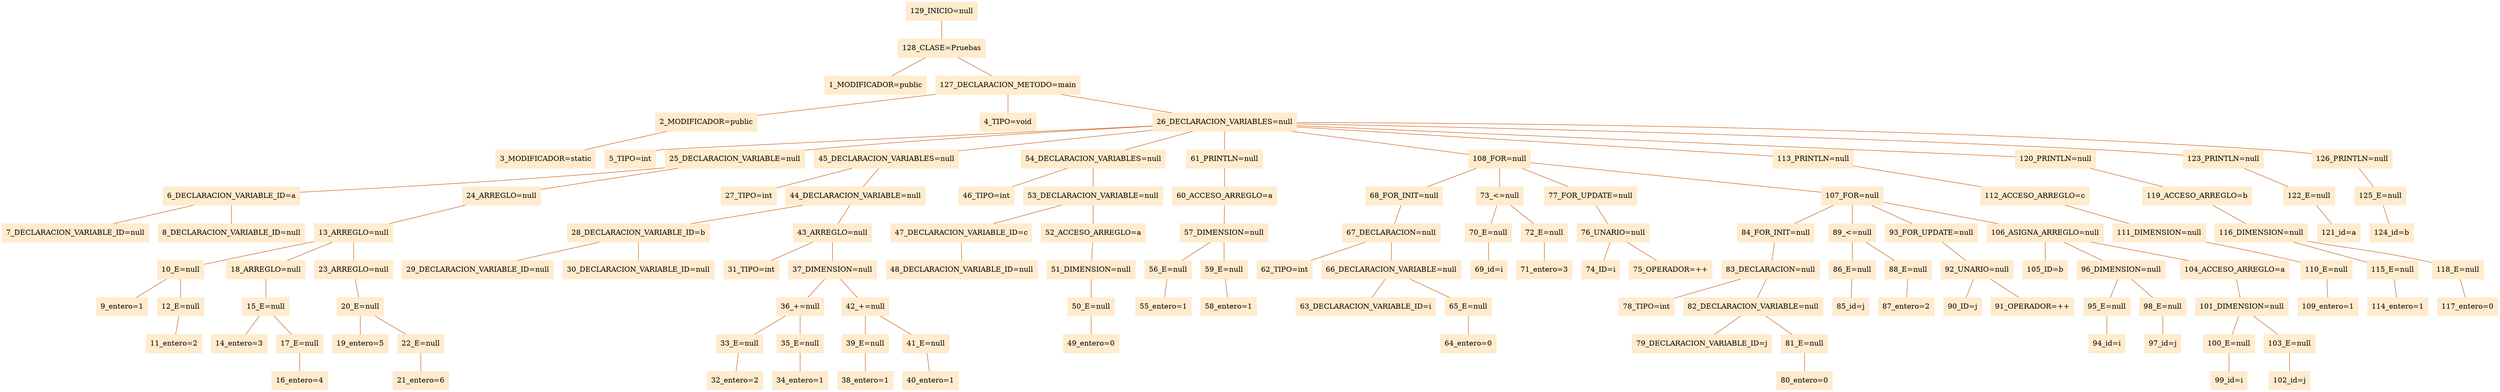 digraph G {node[shape=box, style=filled, color=blanchedalmond]; edge[color=chocolate3, dir=none];rankdir=UD 

"129_INICIO=null"->"128_CLASE=Pruebas"
"128_CLASE=Pruebas"->"1_MODIFICADOR=public"
"128_CLASE=Pruebas"->"127_DECLARACION_METODO=main"
"127_DECLARACION_METODO=main"->"2_MODIFICADOR=public"
"2_MODIFICADOR=public"->"3_MODIFICADOR=static"
"127_DECLARACION_METODO=main"->"4_TIPO=void"
"127_DECLARACION_METODO=main"->"26_DECLARACION_VARIABLES=null"
"26_DECLARACION_VARIABLES=null"->"5_TIPO=int"
"26_DECLARACION_VARIABLES=null"->"25_DECLARACION_VARIABLE=null"
"25_DECLARACION_VARIABLE=null"->"6_DECLARACION_VARIABLE_ID=a"
"6_DECLARACION_VARIABLE_ID=a"->"7_DECLARACION_VARIABLE_ID=null"
"6_DECLARACION_VARIABLE_ID=a"->"8_DECLARACION_VARIABLE_ID=null"
"25_DECLARACION_VARIABLE=null"->"24_ARREGLO=null"
"24_ARREGLO=null"->"13_ARREGLO=null"
"13_ARREGLO=null"->"10_E=null"
"10_E=null"->"9_entero=1"
"10_E=null"->"12_E=null"
"12_E=null"->"11_entero=2"
"13_ARREGLO=null"->"18_ARREGLO=null"
"18_ARREGLO=null"->"15_E=null"
"15_E=null"->"14_entero=3"
"15_E=null"->"17_E=null"
"17_E=null"->"16_entero=4"
"13_ARREGLO=null"->"23_ARREGLO=null"
"23_ARREGLO=null"->"20_E=null"
"20_E=null"->"19_entero=5"
"20_E=null"->"22_E=null"
"22_E=null"->"21_entero=6"
"26_DECLARACION_VARIABLES=null"->"45_DECLARACION_VARIABLES=null"
"45_DECLARACION_VARIABLES=null"->"27_TIPO=int"
"45_DECLARACION_VARIABLES=null"->"44_DECLARACION_VARIABLE=null"
"44_DECLARACION_VARIABLE=null"->"28_DECLARACION_VARIABLE_ID=b"
"28_DECLARACION_VARIABLE_ID=b"->"29_DECLARACION_VARIABLE_ID=null"
"28_DECLARACION_VARIABLE_ID=b"->"30_DECLARACION_VARIABLE_ID=null"
"44_DECLARACION_VARIABLE=null"->"43_ARREGLO=null"
"43_ARREGLO=null"->"31_TIPO=int"
"43_ARREGLO=null"->"37_DIMENSION=null"
"37_DIMENSION=null"->"36_+=null"
"36_+=null"->"33_E=null"
"33_E=null"->"32_entero=2"
"36_+=null"->"35_E=null"
"35_E=null"->"34_entero=1"
"37_DIMENSION=null"->"42_+=null"
"42_+=null"->"39_E=null"
"39_E=null"->"38_entero=1"
"42_+=null"->"41_E=null"
"41_E=null"->"40_entero=1"
"26_DECLARACION_VARIABLES=null"->"54_DECLARACION_VARIABLES=null"
"54_DECLARACION_VARIABLES=null"->"46_TIPO=int"
"54_DECLARACION_VARIABLES=null"->"53_DECLARACION_VARIABLE=null"
"53_DECLARACION_VARIABLE=null"->"47_DECLARACION_VARIABLE_ID=c"
"47_DECLARACION_VARIABLE_ID=c"->"48_DECLARACION_VARIABLE_ID=null"
"53_DECLARACION_VARIABLE=null"->"52_ACCESO_ARREGLO=a"
"52_ACCESO_ARREGLO=a"->"51_DIMENSION=null"
"51_DIMENSION=null"->"50_E=null"
"50_E=null"->"49_entero=0"
"26_DECLARACION_VARIABLES=null"->"61_PRINTLN=null"
"61_PRINTLN=null"->"60_ACCESO_ARREGLO=a"
"60_ACCESO_ARREGLO=a"->"57_DIMENSION=null"
"57_DIMENSION=null"->"56_E=null"
"56_E=null"->"55_entero=1"
"57_DIMENSION=null"->"59_E=null"
"59_E=null"->"58_entero=1"
"26_DECLARACION_VARIABLES=null"->"108_FOR=null"
"108_FOR=null"->"68_FOR_INIT=null"
"68_FOR_INIT=null"->"67_DECLARACION=null"
"67_DECLARACION=null"->"62_TIPO=int"
"67_DECLARACION=null"->"66_DECLARACION_VARIABLE=null"
"66_DECLARACION_VARIABLE=null"->"63_DECLARACION_VARIABLE_ID=i"
"66_DECLARACION_VARIABLE=null"->"65_E=null"
"65_E=null"->"64_entero=0"
"108_FOR=null"->"73_<=null"
"73_<=null"->"70_E=null"
"70_E=null"->"69_id=i"
"73_<=null"->"72_E=null"
"72_E=null"->"71_entero=3"
"108_FOR=null"->"77_FOR_UPDATE=null"
"77_FOR_UPDATE=null"->"76_UNARIO=null"
"76_UNARIO=null"->"74_ID=i"
"76_UNARIO=null"->"75_OPERADOR=++"
"108_FOR=null"->"107_FOR=null"
"107_FOR=null"->"84_FOR_INIT=null"
"84_FOR_INIT=null"->"83_DECLARACION=null"
"83_DECLARACION=null"->"78_TIPO=int"
"83_DECLARACION=null"->"82_DECLARACION_VARIABLE=null"
"82_DECLARACION_VARIABLE=null"->"79_DECLARACION_VARIABLE_ID=j"
"82_DECLARACION_VARIABLE=null"->"81_E=null"
"81_E=null"->"80_entero=0"
"107_FOR=null"->"89_<=null"
"89_<=null"->"86_E=null"
"86_E=null"->"85_id=j"
"89_<=null"->"88_E=null"
"88_E=null"->"87_entero=2"
"107_FOR=null"->"93_FOR_UPDATE=null"
"93_FOR_UPDATE=null"->"92_UNARIO=null"
"92_UNARIO=null"->"90_ID=j"
"92_UNARIO=null"->"91_OPERADOR=++"
"107_FOR=null"->"106_ASIGNA_ARREGLO=null"
"106_ASIGNA_ARREGLO=null"->"105_ID=b"
"106_ASIGNA_ARREGLO=null"->"96_DIMENSION=null"
"96_DIMENSION=null"->"95_E=null"
"95_E=null"->"94_id=i"
"96_DIMENSION=null"->"98_E=null"
"98_E=null"->"97_id=j"
"106_ASIGNA_ARREGLO=null"->"104_ACCESO_ARREGLO=a"
"104_ACCESO_ARREGLO=a"->"101_DIMENSION=null"
"101_DIMENSION=null"->"100_E=null"
"100_E=null"->"99_id=i"
"101_DIMENSION=null"->"103_E=null"
"103_E=null"->"102_id=j"
"26_DECLARACION_VARIABLES=null"->"113_PRINTLN=null"
"113_PRINTLN=null"->"112_ACCESO_ARREGLO=c"
"112_ACCESO_ARREGLO=c"->"111_DIMENSION=null"
"111_DIMENSION=null"->"110_E=null"
"110_E=null"->"109_entero=1"
"26_DECLARACION_VARIABLES=null"->"120_PRINTLN=null"
"120_PRINTLN=null"->"119_ACCESO_ARREGLO=b"
"119_ACCESO_ARREGLO=b"->"116_DIMENSION=null"
"116_DIMENSION=null"->"115_E=null"
"115_E=null"->"114_entero=1"
"116_DIMENSION=null"->"118_E=null"
"118_E=null"->"117_entero=0"
"26_DECLARACION_VARIABLES=null"->"123_PRINTLN=null"
"123_PRINTLN=null"->"122_E=null"
"122_E=null"->"121_id=a"
"26_DECLARACION_VARIABLES=null"->"126_PRINTLN=null"
"126_PRINTLN=null"->"125_E=null"
"125_E=null"->"124_id=b"


}
